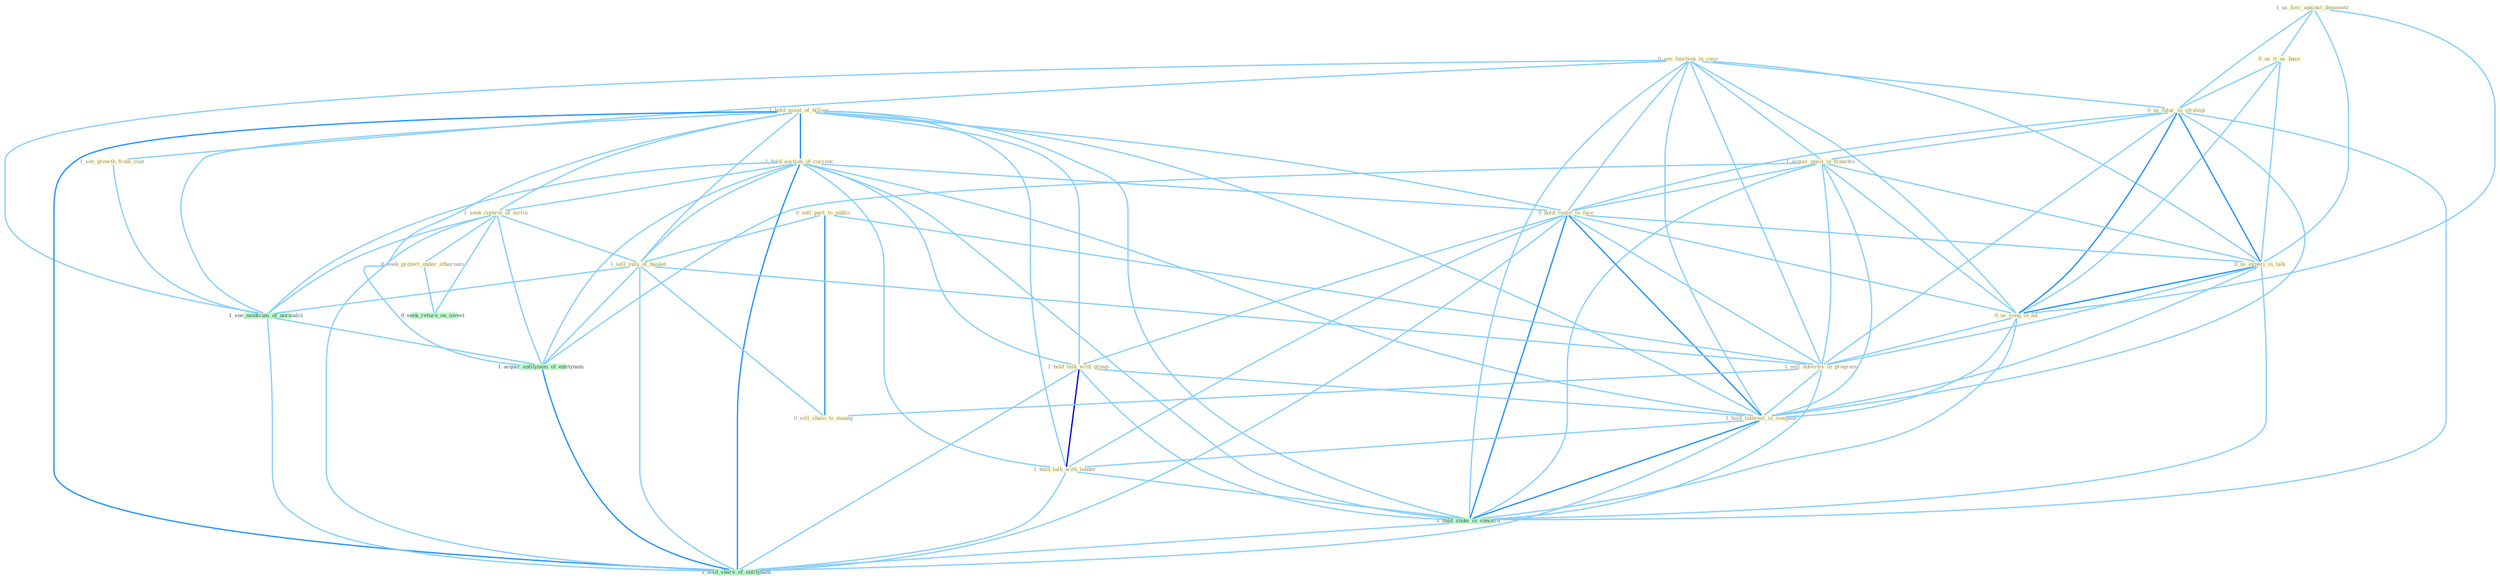 Graph G{ 
    node
    [shape=polygon,style=filled,width=.5,height=.06,color="#BDFCC9",fixedsize=true,fontsize=4,
    fontcolor="#2f4f4f"];
    {node
    [color="#ffffe0", fontcolor="#8b7d6b"] "0_see_function_in_case " "1_us_forc_against_demonstr " "0_us_it_as_base " "0_us_futur_in_strategi " "1_acquir_posit_in_franchis " "1_hold_asset_of_billion " "1_hold_auction_of_currenc " "0_hold_coalit_in_face " "1_seek_control_of_airlin " "0_sell_part_to_public " "0_us_experi_in_talk " "1_hold_talk_with_group " "1_see_growth_from_coat " "1_sell_valu_of_basket " "0_us_song_in_ad " "1_sell_advertis_in_program " "1_hold_interest_in_compani " "0_sell_chain_to_manag " "1_hold_talk_with_lender " "0_seek_protect_under_othernum "}
{node [color="#fff0f5", fontcolor="#b22222"]}
edge [color="#B0E2FF"];

	"0_see_function_in_case " -- "0_us_futur_in_strategi " [w="1", color="#87cefa" ];
	"0_see_function_in_case " -- "1_acquir_posit_in_franchis " [w="1", color="#87cefa" ];
	"0_see_function_in_case " -- "0_hold_coalit_in_face " [w="1", color="#87cefa" ];
	"0_see_function_in_case " -- "0_us_experi_in_talk " [w="1", color="#87cefa" ];
	"0_see_function_in_case " -- "1_see_growth_from_coat " [w="1", color="#87cefa" ];
	"0_see_function_in_case " -- "0_us_song_in_ad " [w="1", color="#87cefa" ];
	"0_see_function_in_case " -- "1_sell_advertis_in_program " [w="1", color="#87cefa" ];
	"0_see_function_in_case " -- "1_hold_interest_in_compani " [w="1", color="#87cefa" ];
	"0_see_function_in_case " -- "1_hold_stake_in_concern " [w="1", color="#87cefa" ];
	"0_see_function_in_case " -- "1_see_modicum_of_normalci " [w="1", color="#87cefa" ];
	"1_us_forc_against_demonstr " -- "0_us_it_as_base " [w="1", color="#87cefa" ];
	"1_us_forc_against_demonstr " -- "0_us_futur_in_strategi " [w="1", color="#87cefa" ];
	"1_us_forc_against_demonstr " -- "0_us_experi_in_talk " [w="1", color="#87cefa" ];
	"1_us_forc_against_demonstr " -- "0_us_song_in_ad " [w="1", color="#87cefa" ];
	"0_us_it_as_base " -- "0_us_futur_in_strategi " [w="1", color="#87cefa" ];
	"0_us_it_as_base " -- "0_us_experi_in_talk " [w="1", color="#87cefa" ];
	"0_us_it_as_base " -- "0_us_song_in_ad " [w="1", color="#87cefa" ];
	"0_us_futur_in_strategi " -- "1_acquir_posit_in_franchis " [w="1", color="#87cefa" ];
	"0_us_futur_in_strategi " -- "0_hold_coalit_in_face " [w="1", color="#87cefa" ];
	"0_us_futur_in_strategi " -- "0_us_experi_in_talk " [w="2", color="#1e90ff" , len=0.8];
	"0_us_futur_in_strategi " -- "0_us_song_in_ad " [w="2", color="#1e90ff" , len=0.8];
	"0_us_futur_in_strategi " -- "1_sell_advertis_in_program " [w="1", color="#87cefa" ];
	"0_us_futur_in_strategi " -- "1_hold_interest_in_compani " [w="1", color="#87cefa" ];
	"0_us_futur_in_strategi " -- "1_hold_stake_in_concern " [w="1", color="#87cefa" ];
	"1_acquir_posit_in_franchis " -- "0_hold_coalit_in_face " [w="1", color="#87cefa" ];
	"1_acquir_posit_in_franchis " -- "0_us_experi_in_talk " [w="1", color="#87cefa" ];
	"1_acquir_posit_in_franchis " -- "0_us_song_in_ad " [w="1", color="#87cefa" ];
	"1_acquir_posit_in_franchis " -- "1_sell_advertis_in_program " [w="1", color="#87cefa" ];
	"1_acquir_posit_in_franchis " -- "1_hold_interest_in_compani " [w="1", color="#87cefa" ];
	"1_acquir_posit_in_franchis " -- "1_hold_stake_in_concern " [w="1", color="#87cefa" ];
	"1_acquir_posit_in_franchis " -- "1_acquir_entitynam_of_entitynam " [w="1", color="#87cefa" ];
	"1_hold_asset_of_billion " -- "1_hold_auction_of_currenc " [w="2", color="#1e90ff" , len=0.8];
	"1_hold_asset_of_billion " -- "0_hold_coalit_in_face " [w="1", color="#87cefa" ];
	"1_hold_asset_of_billion " -- "1_seek_control_of_airlin " [w="1", color="#87cefa" ];
	"1_hold_asset_of_billion " -- "1_hold_talk_with_group " [w="1", color="#87cefa" ];
	"1_hold_asset_of_billion " -- "1_sell_valu_of_basket " [w="1", color="#87cefa" ];
	"1_hold_asset_of_billion " -- "1_hold_interest_in_compani " [w="1", color="#87cefa" ];
	"1_hold_asset_of_billion " -- "1_hold_talk_with_lender " [w="1", color="#87cefa" ];
	"1_hold_asset_of_billion " -- "1_hold_stake_in_concern " [w="1", color="#87cefa" ];
	"1_hold_asset_of_billion " -- "1_see_modicum_of_normalci " [w="1", color="#87cefa" ];
	"1_hold_asset_of_billion " -- "1_acquir_entitynam_of_entitynam " [w="1", color="#87cefa" ];
	"1_hold_asset_of_billion " -- "1_hold_share_of_entitynam " [w="2", color="#1e90ff" , len=0.8];
	"1_hold_auction_of_currenc " -- "0_hold_coalit_in_face " [w="1", color="#87cefa" ];
	"1_hold_auction_of_currenc " -- "1_seek_control_of_airlin " [w="1", color="#87cefa" ];
	"1_hold_auction_of_currenc " -- "1_hold_talk_with_group " [w="1", color="#87cefa" ];
	"1_hold_auction_of_currenc " -- "1_sell_valu_of_basket " [w="1", color="#87cefa" ];
	"1_hold_auction_of_currenc " -- "1_hold_interest_in_compani " [w="1", color="#87cefa" ];
	"1_hold_auction_of_currenc " -- "1_hold_talk_with_lender " [w="1", color="#87cefa" ];
	"1_hold_auction_of_currenc " -- "1_hold_stake_in_concern " [w="1", color="#87cefa" ];
	"1_hold_auction_of_currenc " -- "1_see_modicum_of_normalci " [w="1", color="#87cefa" ];
	"1_hold_auction_of_currenc " -- "1_acquir_entitynam_of_entitynam " [w="1", color="#87cefa" ];
	"1_hold_auction_of_currenc " -- "1_hold_share_of_entitynam " [w="2", color="#1e90ff" , len=0.8];
	"0_hold_coalit_in_face " -- "0_us_experi_in_talk " [w="1", color="#87cefa" ];
	"0_hold_coalit_in_face " -- "1_hold_talk_with_group " [w="1", color="#87cefa" ];
	"0_hold_coalit_in_face " -- "0_us_song_in_ad " [w="1", color="#87cefa" ];
	"0_hold_coalit_in_face " -- "1_sell_advertis_in_program " [w="1", color="#87cefa" ];
	"0_hold_coalit_in_face " -- "1_hold_interest_in_compani " [w="2", color="#1e90ff" , len=0.8];
	"0_hold_coalit_in_face " -- "1_hold_talk_with_lender " [w="1", color="#87cefa" ];
	"0_hold_coalit_in_face " -- "1_hold_stake_in_concern " [w="2", color="#1e90ff" , len=0.8];
	"0_hold_coalit_in_face " -- "1_hold_share_of_entitynam " [w="1", color="#87cefa" ];
	"1_seek_control_of_airlin " -- "1_sell_valu_of_basket " [w="1", color="#87cefa" ];
	"1_seek_control_of_airlin " -- "0_seek_protect_under_othernum " [w="1", color="#87cefa" ];
	"1_seek_control_of_airlin " -- "0_seek_return_on_invest " [w="1", color="#87cefa" ];
	"1_seek_control_of_airlin " -- "1_see_modicum_of_normalci " [w="1", color="#87cefa" ];
	"1_seek_control_of_airlin " -- "1_acquir_entitynam_of_entitynam " [w="1", color="#87cefa" ];
	"1_seek_control_of_airlin " -- "1_hold_share_of_entitynam " [w="1", color="#87cefa" ];
	"0_sell_part_to_public " -- "1_sell_valu_of_basket " [w="1", color="#87cefa" ];
	"0_sell_part_to_public " -- "1_sell_advertis_in_program " [w="1", color="#87cefa" ];
	"0_sell_part_to_public " -- "0_sell_chain_to_manag " [w="2", color="#1e90ff" , len=0.8];
	"0_us_experi_in_talk " -- "0_us_song_in_ad " [w="2", color="#1e90ff" , len=0.8];
	"0_us_experi_in_talk " -- "1_sell_advertis_in_program " [w="1", color="#87cefa" ];
	"0_us_experi_in_talk " -- "1_hold_interest_in_compani " [w="1", color="#87cefa" ];
	"0_us_experi_in_talk " -- "1_hold_stake_in_concern " [w="1", color="#87cefa" ];
	"1_hold_talk_with_group " -- "1_hold_interest_in_compani " [w="1", color="#87cefa" ];
	"1_hold_talk_with_group " -- "1_hold_talk_with_lender " [w="3", color="#0000cd" , len=0.6];
	"1_hold_talk_with_group " -- "1_hold_stake_in_concern " [w="1", color="#87cefa" ];
	"1_hold_talk_with_group " -- "1_hold_share_of_entitynam " [w="1", color="#87cefa" ];
	"1_see_growth_from_coat " -- "1_see_modicum_of_normalci " [w="1", color="#87cefa" ];
	"1_sell_valu_of_basket " -- "1_sell_advertis_in_program " [w="1", color="#87cefa" ];
	"1_sell_valu_of_basket " -- "0_sell_chain_to_manag " [w="1", color="#87cefa" ];
	"1_sell_valu_of_basket " -- "1_see_modicum_of_normalci " [w="1", color="#87cefa" ];
	"1_sell_valu_of_basket " -- "1_acquir_entitynam_of_entitynam " [w="1", color="#87cefa" ];
	"1_sell_valu_of_basket " -- "1_hold_share_of_entitynam " [w="1", color="#87cefa" ];
	"0_us_song_in_ad " -- "1_sell_advertis_in_program " [w="1", color="#87cefa" ];
	"0_us_song_in_ad " -- "1_hold_interest_in_compani " [w="1", color="#87cefa" ];
	"0_us_song_in_ad " -- "1_hold_stake_in_concern " [w="1", color="#87cefa" ];
	"1_sell_advertis_in_program " -- "1_hold_interest_in_compani " [w="1", color="#87cefa" ];
	"1_sell_advertis_in_program " -- "0_sell_chain_to_manag " [w="1", color="#87cefa" ];
	"1_sell_advertis_in_program " -- "1_hold_stake_in_concern " [w="1", color="#87cefa" ];
	"1_hold_interest_in_compani " -- "1_hold_talk_with_lender " [w="1", color="#87cefa" ];
	"1_hold_interest_in_compani " -- "1_hold_stake_in_concern " [w="2", color="#1e90ff" , len=0.8];
	"1_hold_interest_in_compani " -- "1_hold_share_of_entitynam " [w="1", color="#87cefa" ];
	"1_hold_talk_with_lender " -- "1_hold_stake_in_concern " [w="1", color="#87cefa" ];
	"1_hold_talk_with_lender " -- "1_hold_share_of_entitynam " [w="1", color="#87cefa" ];
	"0_seek_protect_under_othernum " -- "0_seek_return_on_invest " [w="1", color="#87cefa" ];
	"1_hold_stake_in_concern " -- "1_hold_share_of_entitynam " [w="1", color="#87cefa" ];
	"1_see_modicum_of_normalci " -- "1_acquir_entitynam_of_entitynam " [w="1", color="#87cefa" ];
	"1_see_modicum_of_normalci " -- "1_hold_share_of_entitynam " [w="1", color="#87cefa" ];
	"1_acquir_entitynam_of_entitynam " -- "1_hold_share_of_entitynam " [w="2", color="#1e90ff" , len=0.8];
}